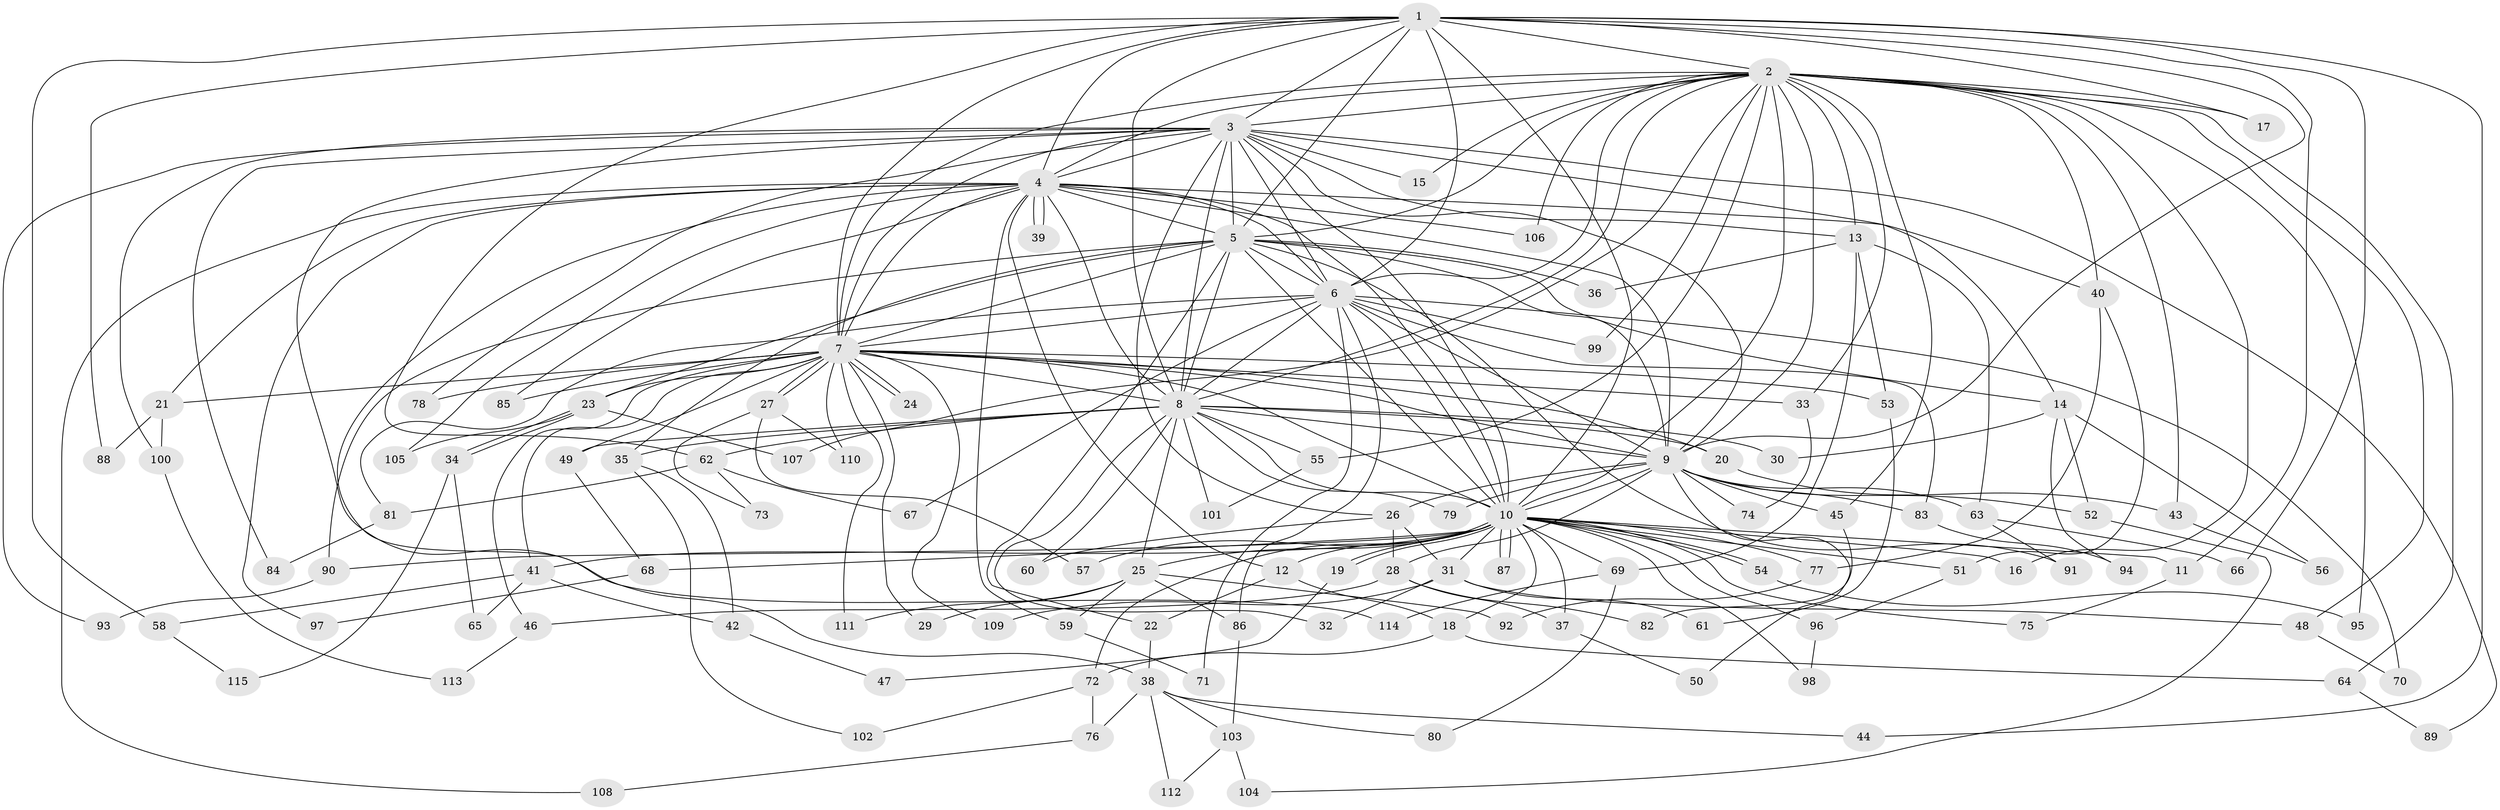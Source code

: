 // Generated by graph-tools (version 1.1) at 2025/25/03/09/25 03:25:48]
// undirected, 115 vertices, 255 edges
graph export_dot {
graph [start="1"]
  node [color=gray90,style=filled];
  1;
  2;
  3;
  4;
  5;
  6;
  7;
  8;
  9;
  10;
  11;
  12;
  13;
  14;
  15;
  16;
  17;
  18;
  19;
  20;
  21;
  22;
  23;
  24;
  25;
  26;
  27;
  28;
  29;
  30;
  31;
  32;
  33;
  34;
  35;
  36;
  37;
  38;
  39;
  40;
  41;
  42;
  43;
  44;
  45;
  46;
  47;
  48;
  49;
  50;
  51;
  52;
  53;
  54;
  55;
  56;
  57;
  58;
  59;
  60;
  61;
  62;
  63;
  64;
  65;
  66;
  67;
  68;
  69;
  70;
  71;
  72;
  73;
  74;
  75;
  76;
  77;
  78;
  79;
  80;
  81;
  82;
  83;
  84;
  85;
  86;
  87;
  88;
  89;
  90;
  91;
  92;
  93;
  94;
  95;
  96;
  97;
  98;
  99;
  100;
  101;
  102;
  103;
  104;
  105;
  106;
  107;
  108;
  109;
  110;
  111;
  112;
  113;
  114;
  115;
  1 -- 2;
  1 -- 3;
  1 -- 4;
  1 -- 5;
  1 -- 6;
  1 -- 7;
  1 -- 8;
  1 -- 9;
  1 -- 10;
  1 -- 11;
  1 -- 17;
  1 -- 44;
  1 -- 58;
  1 -- 62;
  1 -- 66;
  1 -- 88;
  2 -- 3;
  2 -- 4;
  2 -- 5;
  2 -- 6;
  2 -- 7;
  2 -- 8;
  2 -- 9;
  2 -- 10;
  2 -- 13;
  2 -- 15;
  2 -- 16;
  2 -- 17;
  2 -- 33;
  2 -- 40;
  2 -- 43;
  2 -- 45;
  2 -- 48;
  2 -- 55;
  2 -- 64;
  2 -- 95;
  2 -- 99;
  2 -- 106;
  2 -- 107;
  3 -- 4;
  3 -- 5;
  3 -- 6;
  3 -- 7;
  3 -- 8;
  3 -- 9;
  3 -- 10;
  3 -- 13;
  3 -- 14;
  3 -- 15;
  3 -- 26;
  3 -- 78;
  3 -- 84;
  3 -- 89;
  3 -- 93;
  3 -- 100;
  3 -- 114;
  4 -- 5;
  4 -- 6;
  4 -- 7;
  4 -- 8;
  4 -- 9;
  4 -- 10;
  4 -- 12;
  4 -- 21;
  4 -- 38;
  4 -- 39;
  4 -- 39;
  4 -- 40;
  4 -- 59;
  4 -- 85;
  4 -- 97;
  4 -- 105;
  4 -- 106;
  4 -- 108;
  5 -- 6;
  5 -- 7;
  5 -- 8;
  5 -- 9;
  5 -- 10;
  5 -- 14;
  5 -- 22;
  5 -- 23;
  5 -- 35;
  5 -- 36;
  5 -- 90;
  5 -- 91;
  6 -- 7;
  6 -- 8;
  6 -- 9;
  6 -- 10;
  6 -- 67;
  6 -- 70;
  6 -- 71;
  6 -- 81;
  6 -- 83;
  6 -- 86;
  6 -- 99;
  7 -- 8;
  7 -- 9;
  7 -- 10;
  7 -- 20;
  7 -- 21;
  7 -- 23;
  7 -- 24;
  7 -- 24;
  7 -- 27;
  7 -- 27;
  7 -- 29;
  7 -- 33;
  7 -- 41;
  7 -- 46;
  7 -- 49;
  7 -- 53;
  7 -- 78;
  7 -- 85;
  7 -- 109;
  7 -- 110;
  7 -- 111;
  8 -- 9;
  8 -- 10;
  8 -- 20;
  8 -- 25;
  8 -- 30;
  8 -- 32;
  8 -- 35;
  8 -- 49;
  8 -- 55;
  8 -- 60;
  8 -- 62;
  8 -- 79;
  8 -- 101;
  9 -- 10;
  9 -- 26;
  9 -- 28;
  9 -- 45;
  9 -- 50;
  9 -- 52;
  9 -- 63;
  9 -- 74;
  9 -- 79;
  9 -- 83;
  10 -- 11;
  10 -- 12;
  10 -- 16;
  10 -- 18;
  10 -- 19;
  10 -- 19;
  10 -- 25;
  10 -- 31;
  10 -- 37;
  10 -- 41;
  10 -- 51;
  10 -- 54;
  10 -- 54;
  10 -- 57;
  10 -- 68;
  10 -- 69;
  10 -- 72;
  10 -- 75;
  10 -- 77;
  10 -- 87;
  10 -- 87;
  10 -- 90;
  10 -- 96;
  10 -- 98;
  11 -- 75;
  12 -- 18;
  12 -- 22;
  13 -- 36;
  13 -- 53;
  13 -- 63;
  13 -- 69;
  14 -- 30;
  14 -- 52;
  14 -- 56;
  14 -- 94;
  18 -- 64;
  18 -- 72;
  19 -- 47;
  20 -- 43;
  21 -- 88;
  21 -- 100;
  22 -- 38;
  23 -- 34;
  23 -- 34;
  23 -- 105;
  23 -- 107;
  25 -- 29;
  25 -- 59;
  25 -- 86;
  25 -- 92;
  25 -- 111;
  26 -- 28;
  26 -- 31;
  26 -- 60;
  27 -- 57;
  27 -- 73;
  27 -- 110;
  28 -- 37;
  28 -- 46;
  28 -- 82;
  31 -- 32;
  31 -- 48;
  31 -- 61;
  31 -- 109;
  33 -- 74;
  34 -- 65;
  34 -- 115;
  35 -- 42;
  35 -- 102;
  37 -- 50;
  38 -- 44;
  38 -- 76;
  38 -- 80;
  38 -- 103;
  38 -- 112;
  40 -- 51;
  40 -- 77;
  41 -- 42;
  41 -- 58;
  41 -- 65;
  42 -- 47;
  43 -- 56;
  45 -- 82;
  46 -- 113;
  48 -- 70;
  49 -- 68;
  51 -- 96;
  52 -- 104;
  53 -- 61;
  54 -- 95;
  55 -- 101;
  58 -- 115;
  59 -- 71;
  62 -- 67;
  62 -- 73;
  62 -- 81;
  63 -- 66;
  63 -- 91;
  64 -- 89;
  68 -- 97;
  69 -- 80;
  69 -- 114;
  72 -- 76;
  72 -- 102;
  76 -- 108;
  77 -- 92;
  81 -- 84;
  83 -- 94;
  86 -- 103;
  90 -- 93;
  96 -- 98;
  100 -- 113;
  103 -- 104;
  103 -- 112;
}
